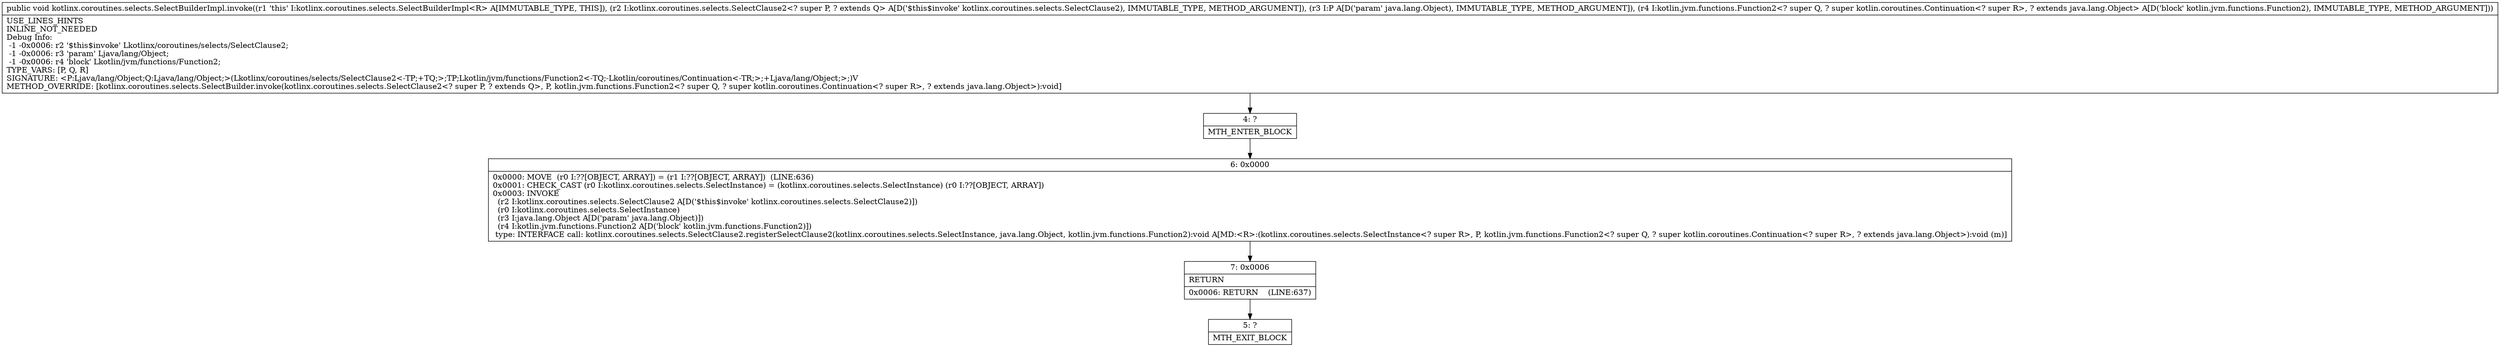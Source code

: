 digraph "CFG forkotlinx.coroutines.selects.SelectBuilderImpl.invoke(Lkotlinx\/coroutines\/selects\/SelectClause2;Ljava\/lang\/Object;Lkotlin\/jvm\/functions\/Function2;)V" {
Node_4 [shape=record,label="{4\:\ ?|MTH_ENTER_BLOCK\l}"];
Node_6 [shape=record,label="{6\:\ 0x0000|0x0000: MOVE  (r0 I:??[OBJECT, ARRAY]) = (r1 I:??[OBJECT, ARRAY])  (LINE:636)\l0x0001: CHECK_CAST (r0 I:kotlinx.coroutines.selects.SelectInstance) = (kotlinx.coroutines.selects.SelectInstance) (r0 I:??[OBJECT, ARRAY]) \l0x0003: INVOKE  \l  (r2 I:kotlinx.coroutines.selects.SelectClause2 A[D('$this$invoke' kotlinx.coroutines.selects.SelectClause2)])\l  (r0 I:kotlinx.coroutines.selects.SelectInstance)\l  (r3 I:java.lang.Object A[D('param' java.lang.Object)])\l  (r4 I:kotlin.jvm.functions.Function2 A[D('block' kotlin.jvm.functions.Function2)])\l type: INTERFACE call: kotlinx.coroutines.selects.SelectClause2.registerSelectClause2(kotlinx.coroutines.selects.SelectInstance, java.lang.Object, kotlin.jvm.functions.Function2):void A[MD:\<R\>:(kotlinx.coroutines.selects.SelectInstance\<? super R\>, P, kotlin.jvm.functions.Function2\<? super Q, ? super kotlin.coroutines.Continuation\<? super R\>, ? extends java.lang.Object\>):void (m)]\l}"];
Node_7 [shape=record,label="{7\:\ 0x0006|RETURN\l|0x0006: RETURN    (LINE:637)\l}"];
Node_5 [shape=record,label="{5\:\ ?|MTH_EXIT_BLOCK\l}"];
MethodNode[shape=record,label="{public void kotlinx.coroutines.selects.SelectBuilderImpl.invoke((r1 'this' I:kotlinx.coroutines.selects.SelectBuilderImpl\<R\> A[IMMUTABLE_TYPE, THIS]), (r2 I:kotlinx.coroutines.selects.SelectClause2\<? super P, ? extends Q\> A[D('$this$invoke' kotlinx.coroutines.selects.SelectClause2), IMMUTABLE_TYPE, METHOD_ARGUMENT]), (r3 I:P A[D('param' java.lang.Object), IMMUTABLE_TYPE, METHOD_ARGUMENT]), (r4 I:kotlin.jvm.functions.Function2\<? super Q, ? super kotlin.coroutines.Continuation\<? super R\>, ? extends java.lang.Object\> A[D('block' kotlin.jvm.functions.Function2), IMMUTABLE_TYPE, METHOD_ARGUMENT]))  | USE_LINES_HINTS\lINLINE_NOT_NEEDED\lDebug Info:\l  \-1 \-0x0006: r2 '$this$invoke' Lkotlinx\/coroutines\/selects\/SelectClause2;\l  \-1 \-0x0006: r3 'param' Ljava\/lang\/Object;\l  \-1 \-0x0006: r4 'block' Lkotlin\/jvm\/functions\/Function2;\lTYPE_VARS: [P, Q, R]\lSIGNATURE: \<P:Ljava\/lang\/Object;Q:Ljava\/lang\/Object;\>(Lkotlinx\/coroutines\/selects\/SelectClause2\<\-TP;+TQ;\>;TP;Lkotlin\/jvm\/functions\/Function2\<\-TQ;\-Lkotlin\/coroutines\/Continuation\<\-TR;\>;+Ljava\/lang\/Object;\>;)V\lMETHOD_OVERRIDE: [kotlinx.coroutines.selects.SelectBuilder.invoke(kotlinx.coroutines.selects.SelectClause2\<? super P, ? extends Q\>, P, kotlin.jvm.functions.Function2\<? super Q, ? super kotlin.coroutines.Continuation\<? super R\>, ? extends java.lang.Object\>):void]\l}"];
MethodNode -> Node_4;Node_4 -> Node_6;
Node_6 -> Node_7;
Node_7 -> Node_5;
}

